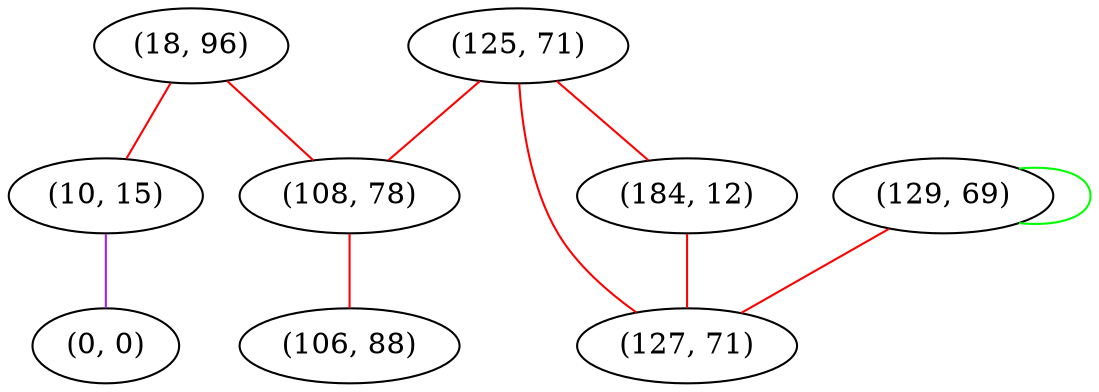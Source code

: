 graph "" {
"(18, 96)";
"(125, 71)";
"(108, 78)";
"(129, 69)";
"(10, 15)";
"(106, 88)";
"(0, 0)";
"(184, 12)";
"(127, 71)";
"(18, 96)" -- "(10, 15)"  [color=red, key=0, weight=1];
"(18, 96)" -- "(108, 78)"  [color=red, key=0, weight=1];
"(125, 71)" -- "(184, 12)"  [color=red, key=0, weight=1];
"(125, 71)" -- "(108, 78)"  [color=red, key=0, weight=1];
"(125, 71)" -- "(127, 71)"  [color=red, key=0, weight=1];
"(108, 78)" -- "(106, 88)"  [color=red, key=0, weight=1];
"(129, 69)" -- "(129, 69)"  [color=green, key=0, weight=2];
"(129, 69)" -- "(127, 71)"  [color=red, key=0, weight=1];
"(10, 15)" -- "(0, 0)"  [color=purple, key=0, weight=4];
"(184, 12)" -- "(127, 71)"  [color=red, key=0, weight=1];
}
